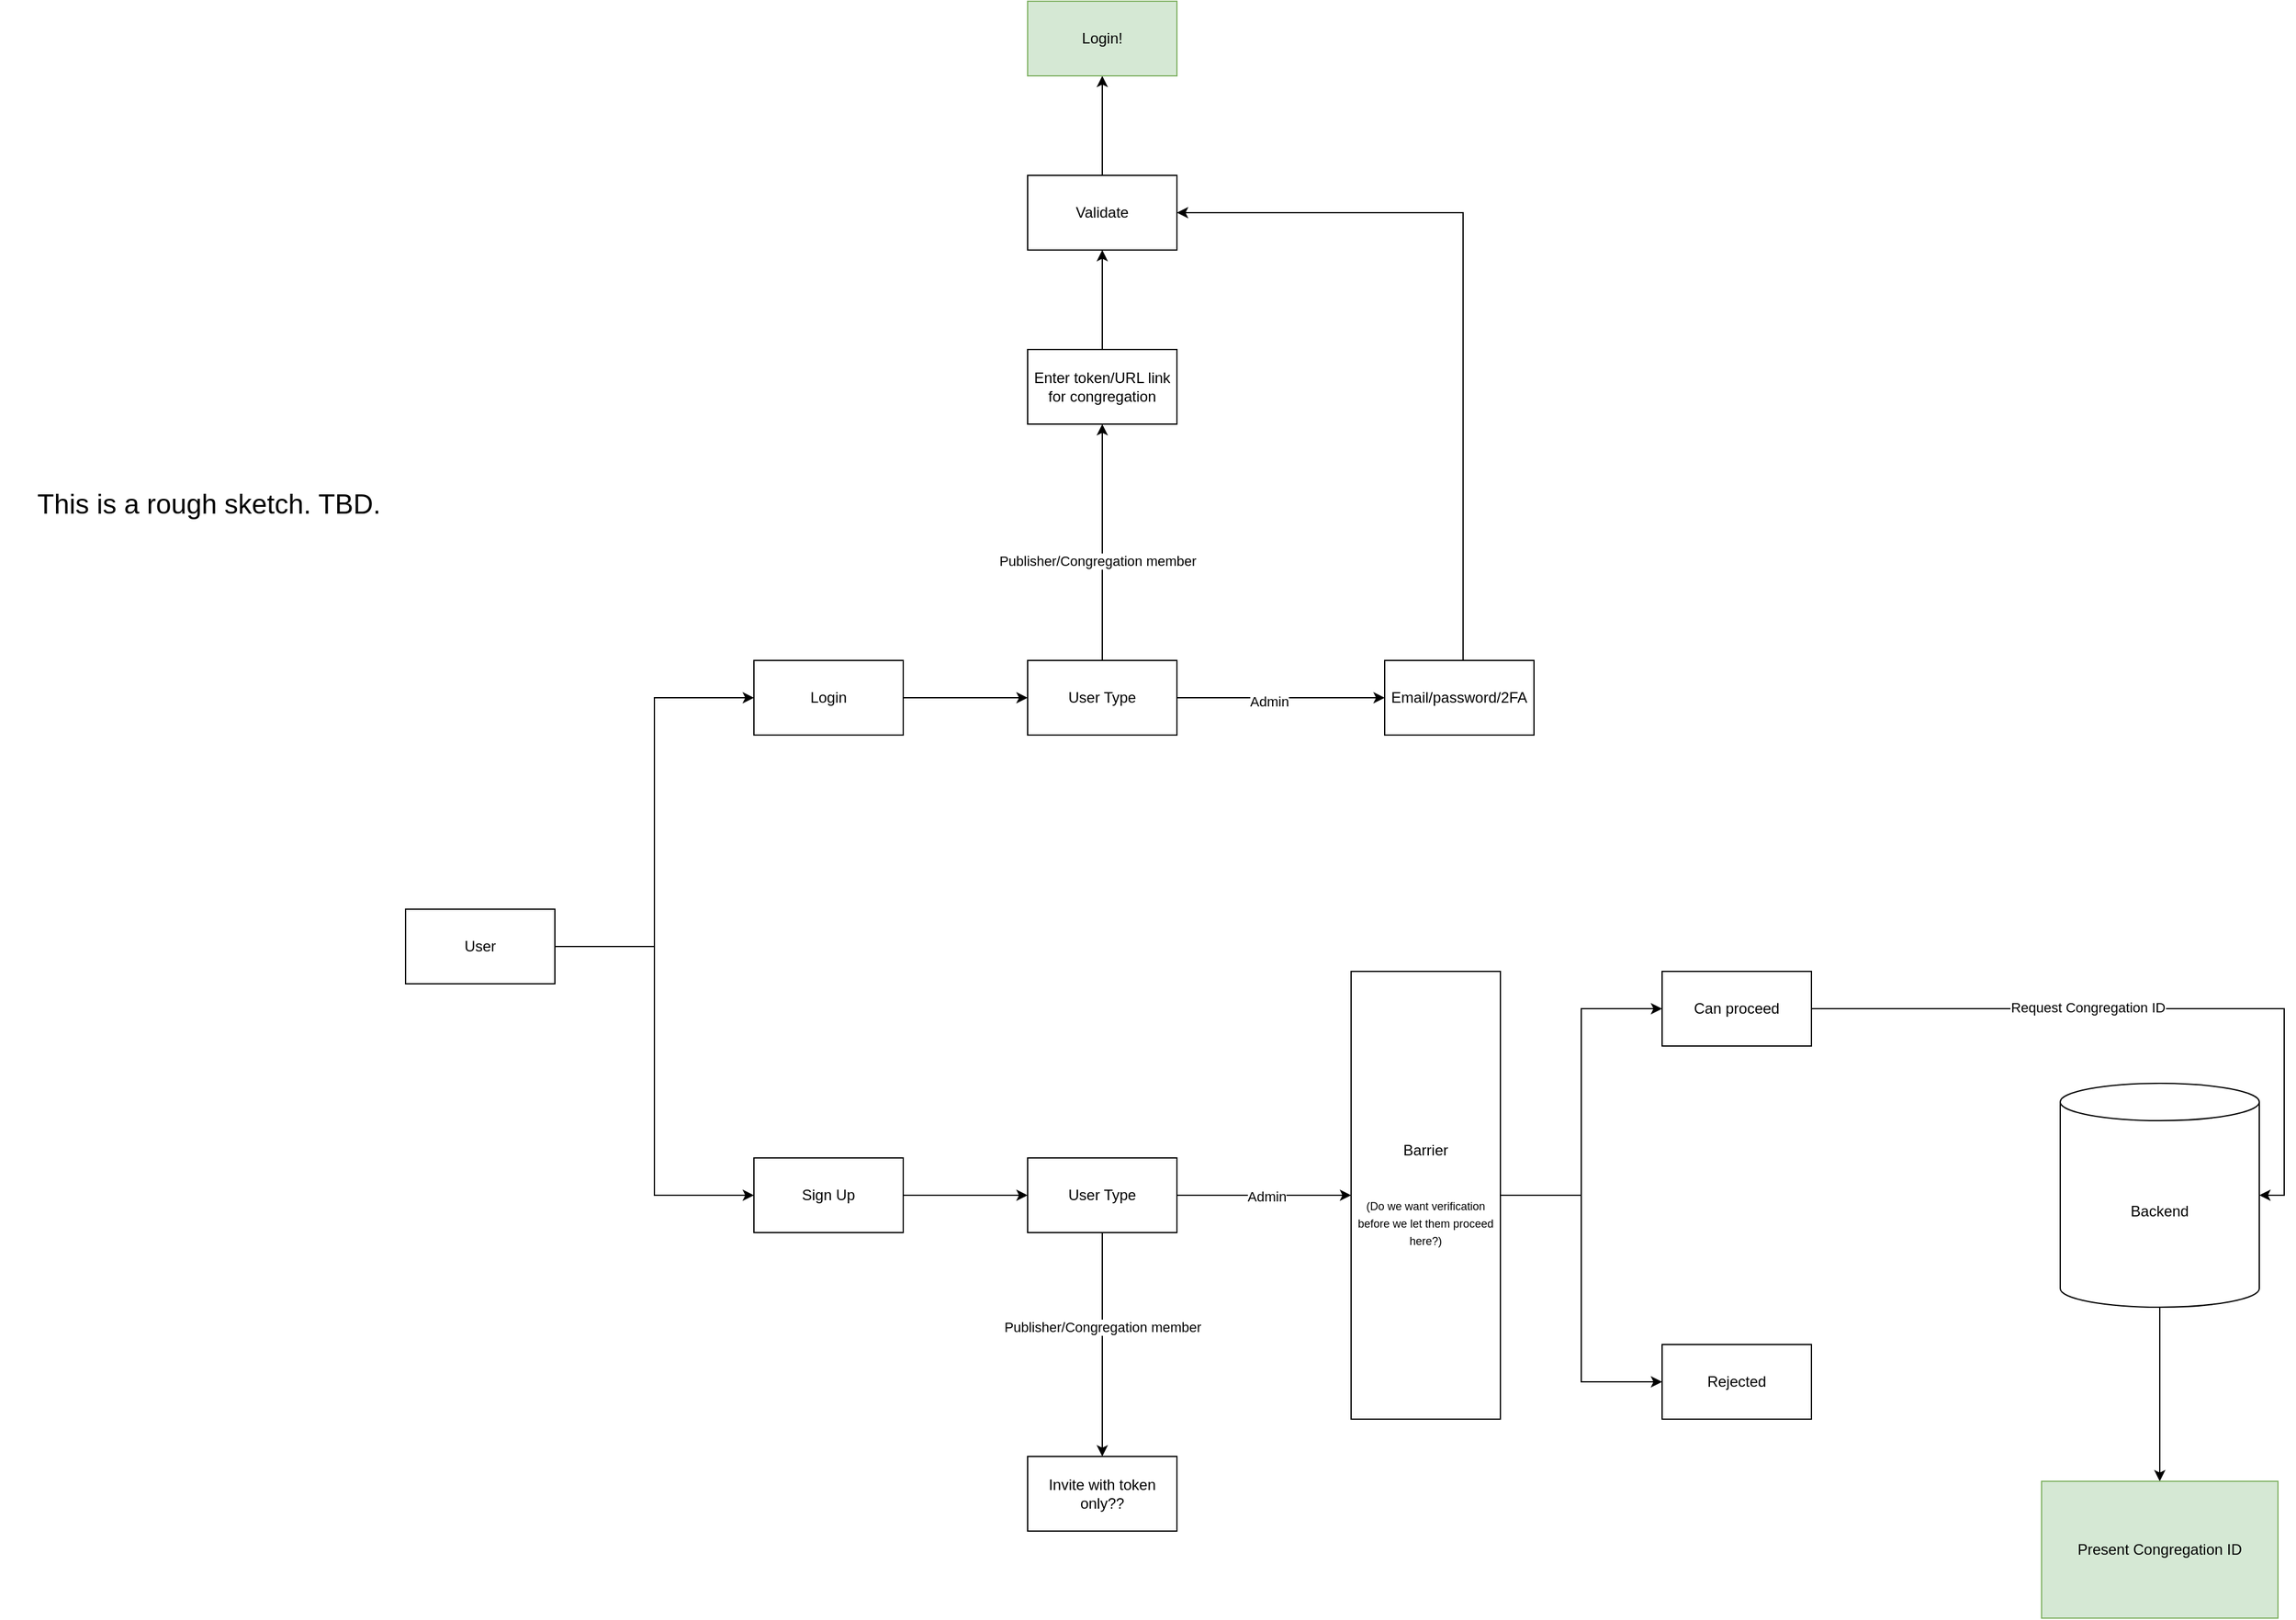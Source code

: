 <mxfile version="21.7.5" type="github">
  <diagram name="User signup flow" id="o2GrZaCjWQQd2fSFEVUN">
    <mxGraphModel dx="2601" dy="2298" grid="1" gridSize="10" guides="1" tooltips="1" connect="1" arrows="1" fold="1" page="1" pageScale="1" pageWidth="827" pageHeight="1169" math="0" shadow="0">
      <root>
        <mxCell id="0" />
        <mxCell id="1" parent="0" />
        <mxCell id="fBh_FYKIKYjijbqq-Vlf-8" style="edgeStyle=orthogonalEdgeStyle;rounded=0;orthogonalLoop=1;jettySize=auto;html=1;entryX=0;entryY=0.5;entryDx=0;entryDy=0;" edge="1" parent="1" source="fBh_FYKIKYjijbqq-Vlf-2" target="fBh_FYKIKYjijbqq-Vlf-4">
          <mxGeometry relative="1" as="geometry" />
        </mxCell>
        <mxCell id="fBh_FYKIKYjijbqq-Vlf-9" style="edgeStyle=orthogonalEdgeStyle;rounded=0;orthogonalLoop=1;jettySize=auto;html=1;entryX=0;entryY=0.5;entryDx=0;entryDy=0;" edge="1" parent="1" source="fBh_FYKIKYjijbqq-Vlf-2" target="fBh_FYKIKYjijbqq-Vlf-5">
          <mxGeometry relative="1" as="geometry" />
        </mxCell>
        <mxCell id="fBh_FYKIKYjijbqq-Vlf-2" value="User" style="rounded=0;whiteSpace=wrap;html=1;" vertex="1" parent="1">
          <mxGeometry x="40" y="370" width="120" height="60" as="geometry" />
        </mxCell>
        <mxCell id="fBh_FYKIKYjijbqq-Vlf-3" value="&lt;font style=&quot;font-size: 22px;&quot;&gt;This is a rough sketch. TBD.&lt;/font&gt;" style="text;html=1;strokeColor=none;fillColor=none;align=center;verticalAlign=middle;whiteSpace=wrap;rounded=0;" vertex="1" parent="1">
          <mxGeometry x="-286" y="-20" width="336" height="130" as="geometry" />
        </mxCell>
        <mxCell id="fBh_FYKIKYjijbqq-Vlf-46" value="" style="edgeStyle=orthogonalEdgeStyle;rounded=0;orthogonalLoop=1;jettySize=auto;html=1;entryX=0;entryY=0.5;entryDx=0;entryDy=0;" edge="1" parent="1" source="fBh_FYKIKYjijbqq-Vlf-4" target="fBh_FYKIKYjijbqq-Vlf-47">
          <mxGeometry relative="1" as="geometry">
            <mxPoint x="480" y="250" as="targetPoint" />
          </mxGeometry>
        </mxCell>
        <mxCell id="fBh_FYKIKYjijbqq-Vlf-4" value="Login" style="rounded=0;whiteSpace=wrap;html=1;" vertex="1" parent="1">
          <mxGeometry x="320" y="170" width="120" height="60" as="geometry" />
        </mxCell>
        <mxCell id="fBh_FYKIKYjijbqq-Vlf-19" style="edgeStyle=orthogonalEdgeStyle;rounded=0;orthogonalLoop=1;jettySize=auto;html=1;entryX=0;entryY=0.5;entryDx=0;entryDy=0;" edge="1" parent="1" source="fBh_FYKIKYjijbqq-Vlf-5" target="fBh_FYKIKYjijbqq-Vlf-16">
          <mxGeometry relative="1" as="geometry" />
        </mxCell>
        <mxCell id="fBh_FYKIKYjijbqq-Vlf-5" value="Sign Up" style="rounded=0;whiteSpace=wrap;html=1;" vertex="1" parent="1">
          <mxGeometry x="320" y="570" width="120" height="60" as="geometry" />
        </mxCell>
        <mxCell id="fBh_FYKIKYjijbqq-Vlf-14" value="Invite with token only??" style="rounded=0;whiteSpace=wrap;html=1;" vertex="1" parent="1">
          <mxGeometry x="540" y="810" width="120" height="60" as="geometry" />
        </mxCell>
        <mxCell id="fBh_FYKIKYjijbqq-Vlf-17" style="edgeStyle=orthogonalEdgeStyle;rounded=0;orthogonalLoop=1;jettySize=auto;html=1;entryX=0.5;entryY=0;entryDx=0;entryDy=0;" edge="1" parent="1" source="fBh_FYKIKYjijbqq-Vlf-16" target="fBh_FYKIKYjijbqq-Vlf-14">
          <mxGeometry relative="1" as="geometry" />
        </mxCell>
        <mxCell id="fBh_FYKIKYjijbqq-Vlf-18" value="Publisher/Congregation member" style="edgeLabel;html=1;align=center;verticalAlign=middle;resizable=0;points=[];" vertex="1" connectable="0" parent="fBh_FYKIKYjijbqq-Vlf-17">
          <mxGeometry x="-0.16" relative="1" as="geometry">
            <mxPoint as="offset" />
          </mxGeometry>
        </mxCell>
        <mxCell id="fBh_FYKIKYjijbqq-Vlf-21" value="" style="edgeStyle=orthogonalEdgeStyle;rounded=0;orthogonalLoop=1;jettySize=auto;html=1;" edge="1" parent="1" source="fBh_FYKIKYjijbqq-Vlf-16" target="fBh_FYKIKYjijbqq-Vlf-20">
          <mxGeometry relative="1" as="geometry" />
        </mxCell>
        <mxCell id="fBh_FYKIKYjijbqq-Vlf-22" value="Admin" style="edgeLabel;html=1;align=center;verticalAlign=middle;resizable=0;points=[];" vertex="1" connectable="0" parent="fBh_FYKIKYjijbqq-Vlf-21">
          <mxGeometry x="0.025" y="-1" relative="1" as="geometry">
            <mxPoint as="offset" />
          </mxGeometry>
        </mxCell>
        <mxCell id="fBh_FYKIKYjijbqq-Vlf-16" value="User Type" style="rounded=0;whiteSpace=wrap;html=1;" vertex="1" parent="1">
          <mxGeometry x="540" y="570" width="120" height="60" as="geometry" />
        </mxCell>
        <mxCell id="fBh_FYKIKYjijbqq-Vlf-24" value="" style="edgeStyle=orthogonalEdgeStyle;rounded=0;orthogonalLoop=1;jettySize=auto;html=1;" edge="1" parent="1" source="fBh_FYKIKYjijbqq-Vlf-20" target="fBh_FYKIKYjijbqq-Vlf-23">
          <mxGeometry relative="1" as="geometry" />
        </mxCell>
        <mxCell id="fBh_FYKIKYjijbqq-Vlf-35" value="" style="edgeStyle=orthogonalEdgeStyle;rounded=0;orthogonalLoop=1;jettySize=auto;html=1;" edge="1" parent="1" source="fBh_FYKIKYjijbqq-Vlf-20" target="fBh_FYKIKYjijbqq-Vlf-34">
          <mxGeometry relative="1" as="geometry" />
        </mxCell>
        <mxCell id="fBh_FYKIKYjijbqq-Vlf-20" value="Barrier&lt;br&gt;&lt;br&gt;&lt;br&gt;&lt;font style=&quot;font-size: 9px;&quot;&gt;(Do we want verification before we let them proceed here?)&lt;/font&gt;" style="rounded=0;whiteSpace=wrap;html=1;" vertex="1" parent="1">
          <mxGeometry x="800" y="420" width="120" height="360" as="geometry" />
        </mxCell>
        <mxCell id="fBh_FYKIKYjijbqq-Vlf-30" style="edgeStyle=orthogonalEdgeStyle;rounded=0;orthogonalLoop=1;jettySize=auto;html=1;entryX=1;entryY=0.5;entryDx=0;entryDy=0;entryPerimeter=0;" edge="1" parent="1" source="fBh_FYKIKYjijbqq-Vlf-23" target="fBh_FYKIKYjijbqq-Vlf-27">
          <mxGeometry relative="1" as="geometry">
            <mxPoint x="960" y="1280" as="targetPoint" />
          </mxGeometry>
        </mxCell>
        <mxCell id="fBh_FYKIKYjijbqq-Vlf-32" value="Request Congregation ID" style="edgeLabel;html=1;align=center;verticalAlign=middle;resizable=0;points=[];" vertex="1" connectable="0" parent="fBh_FYKIKYjijbqq-Vlf-30">
          <mxGeometry x="-0.193" y="1" relative="1" as="geometry">
            <mxPoint as="offset" />
          </mxGeometry>
        </mxCell>
        <mxCell id="fBh_FYKIKYjijbqq-Vlf-23" value="Can proceed" style="rounded=0;whiteSpace=wrap;html=1;" vertex="1" parent="1">
          <mxGeometry x="1050" y="420" width="120" height="60" as="geometry" />
        </mxCell>
        <mxCell id="fBh_FYKIKYjijbqq-Vlf-44" value="" style="edgeStyle=orthogonalEdgeStyle;rounded=0;orthogonalLoop=1;jettySize=auto;html=1;" edge="1" parent="1" source="fBh_FYKIKYjijbqq-Vlf-27" target="fBh_FYKIKYjijbqq-Vlf-43">
          <mxGeometry relative="1" as="geometry" />
        </mxCell>
        <mxCell id="fBh_FYKIKYjijbqq-Vlf-27" value="Backend" style="shape=cylinder3;whiteSpace=wrap;html=1;boundedLbl=1;backgroundOutline=1;size=15;" vertex="1" parent="1">
          <mxGeometry x="1370" y="510" width="160" height="180" as="geometry" />
        </mxCell>
        <mxCell id="fBh_FYKIKYjijbqq-Vlf-34" value="Rejected" style="whiteSpace=wrap;html=1;rounded=0;" vertex="1" parent="1">
          <mxGeometry x="1050" y="720" width="120" height="60" as="geometry" />
        </mxCell>
        <mxCell id="fBh_FYKIKYjijbqq-Vlf-43" value="Present Congregation ID" style="whiteSpace=wrap;html=1;fillColor=#d5e8d4;strokeColor=#82b366;" vertex="1" parent="1">
          <mxGeometry x="1355" y="830" width="190" height="110" as="geometry" />
        </mxCell>
        <mxCell id="fBh_FYKIKYjijbqq-Vlf-49" value="" style="edgeStyle=orthogonalEdgeStyle;rounded=0;orthogonalLoop=1;jettySize=auto;html=1;" edge="1" parent="1" source="fBh_FYKIKYjijbqq-Vlf-47" target="fBh_FYKIKYjijbqq-Vlf-48">
          <mxGeometry relative="1" as="geometry" />
        </mxCell>
        <mxCell id="fBh_FYKIKYjijbqq-Vlf-50" value="Publisher/Congregation member" style="edgeLabel;html=1;align=center;verticalAlign=middle;resizable=0;points=[];" vertex="1" connectable="0" parent="fBh_FYKIKYjijbqq-Vlf-49">
          <mxGeometry x="-0.154" y="4" relative="1" as="geometry">
            <mxPoint as="offset" />
          </mxGeometry>
        </mxCell>
        <mxCell id="fBh_FYKIKYjijbqq-Vlf-56" value="" style="edgeStyle=orthogonalEdgeStyle;rounded=0;orthogonalLoop=1;jettySize=auto;html=1;" edge="1" parent="1" source="fBh_FYKIKYjijbqq-Vlf-47" target="fBh_FYKIKYjijbqq-Vlf-55">
          <mxGeometry relative="1" as="geometry" />
        </mxCell>
        <mxCell id="fBh_FYKIKYjijbqq-Vlf-58" value="Admin" style="edgeLabel;html=1;align=center;verticalAlign=middle;resizable=0;points=[];" vertex="1" connectable="0" parent="fBh_FYKIKYjijbqq-Vlf-56">
          <mxGeometry x="-0.114" y="-3" relative="1" as="geometry">
            <mxPoint as="offset" />
          </mxGeometry>
        </mxCell>
        <mxCell id="fBh_FYKIKYjijbqq-Vlf-47" value="User Type" style="rounded=0;whiteSpace=wrap;html=1;" vertex="1" parent="1">
          <mxGeometry x="540" y="170" width="120" height="60" as="geometry" />
        </mxCell>
        <mxCell id="fBh_FYKIKYjijbqq-Vlf-52" value="" style="edgeStyle=orthogonalEdgeStyle;rounded=0;orthogonalLoop=1;jettySize=auto;html=1;" edge="1" parent="1" source="fBh_FYKIKYjijbqq-Vlf-48" target="fBh_FYKIKYjijbqq-Vlf-51">
          <mxGeometry relative="1" as="geometry" />
        </mxCell>
        <mxCell id="fBh_FYKIKYjijbqq-Vlf-48" value="Enter token/URL link for congregation" style="rounded=0;whiteSpace=wrap;html=1;" vertex="1" parent="1">
          <mxGeometry x="540" y="-80" width="120" height="60" as="geometry" />
        </mxCell>
        <mxCell id="fBh_FYKIKYjijbqq-Vlf-54" value="" style="edgeStyle=orthogonalEdgeStyle;rounded=0;orthogonalLoop=1;jettySize=auto;html=1;" edge="1" parent="1" source="fBh_FYKIKYjijbqq-Vlf-51" target="fBh_FYKIKYjijbqq-Vlf-53">
          <mxGeometry relative="1" as="geometry" />
        </mxCell>
        <mxCell id="fBh_FYKIKYjijbqq-Vlf-51" value="Validate" style="rounded=0;whiteSpace=wrap;html=1;" vertex="1" parent="1">
          <mxGeometry x="540" y="-220" width="120" height="60" as="geometry" />
        </mxCell>
        <mxCell id="fBh_FYKIKYjijbqq-Vlf-53" value="Login!" style="rounded=0;whiteSpace=wrap;html=1;fillColor=#d5e8d4;strokeColor=#82b366;" vertex="1" parent="1">
          <mxGeometry x="540" y="-360" width="120" height="60" as="geometry" />
        </mxCell>
        <mxCell id="fBh_FYKIKYjijbqq-Vlf-63" style="edgeStyle=orthogonalEdgeStyle;rounded=0;orthogonalLoop=1;jettySize=auto;html=1;entryX=1;entryY=0.5;entryDx=0;entryDy=0;" edge="1" parent="1" source="fBh_FYKIKYjijbqq-Vlf-55" target="fBh_FYKIKYjijbqq-Vlf-51">
          <mxGeometry relative="1" as="geometry">
            <Array as="points">
              <mxPoint x="890" y="-190" />
            </Array>
          </mxGeometry>
        </mxCell>
        <mxCell id="fBh_FYKIKYjijbqq-Vlf-55" value="Email/password/2FA" style="rounded=0;whiteSpace=wrap;html=1;" vertex="1" parent="1">
          <mxGeometry x="827" y="170" width="120" height="60" as="geometry" />
        </mxCell>
      </root>
    </mxGraphModel>
  </diagram>
</mxfile>
